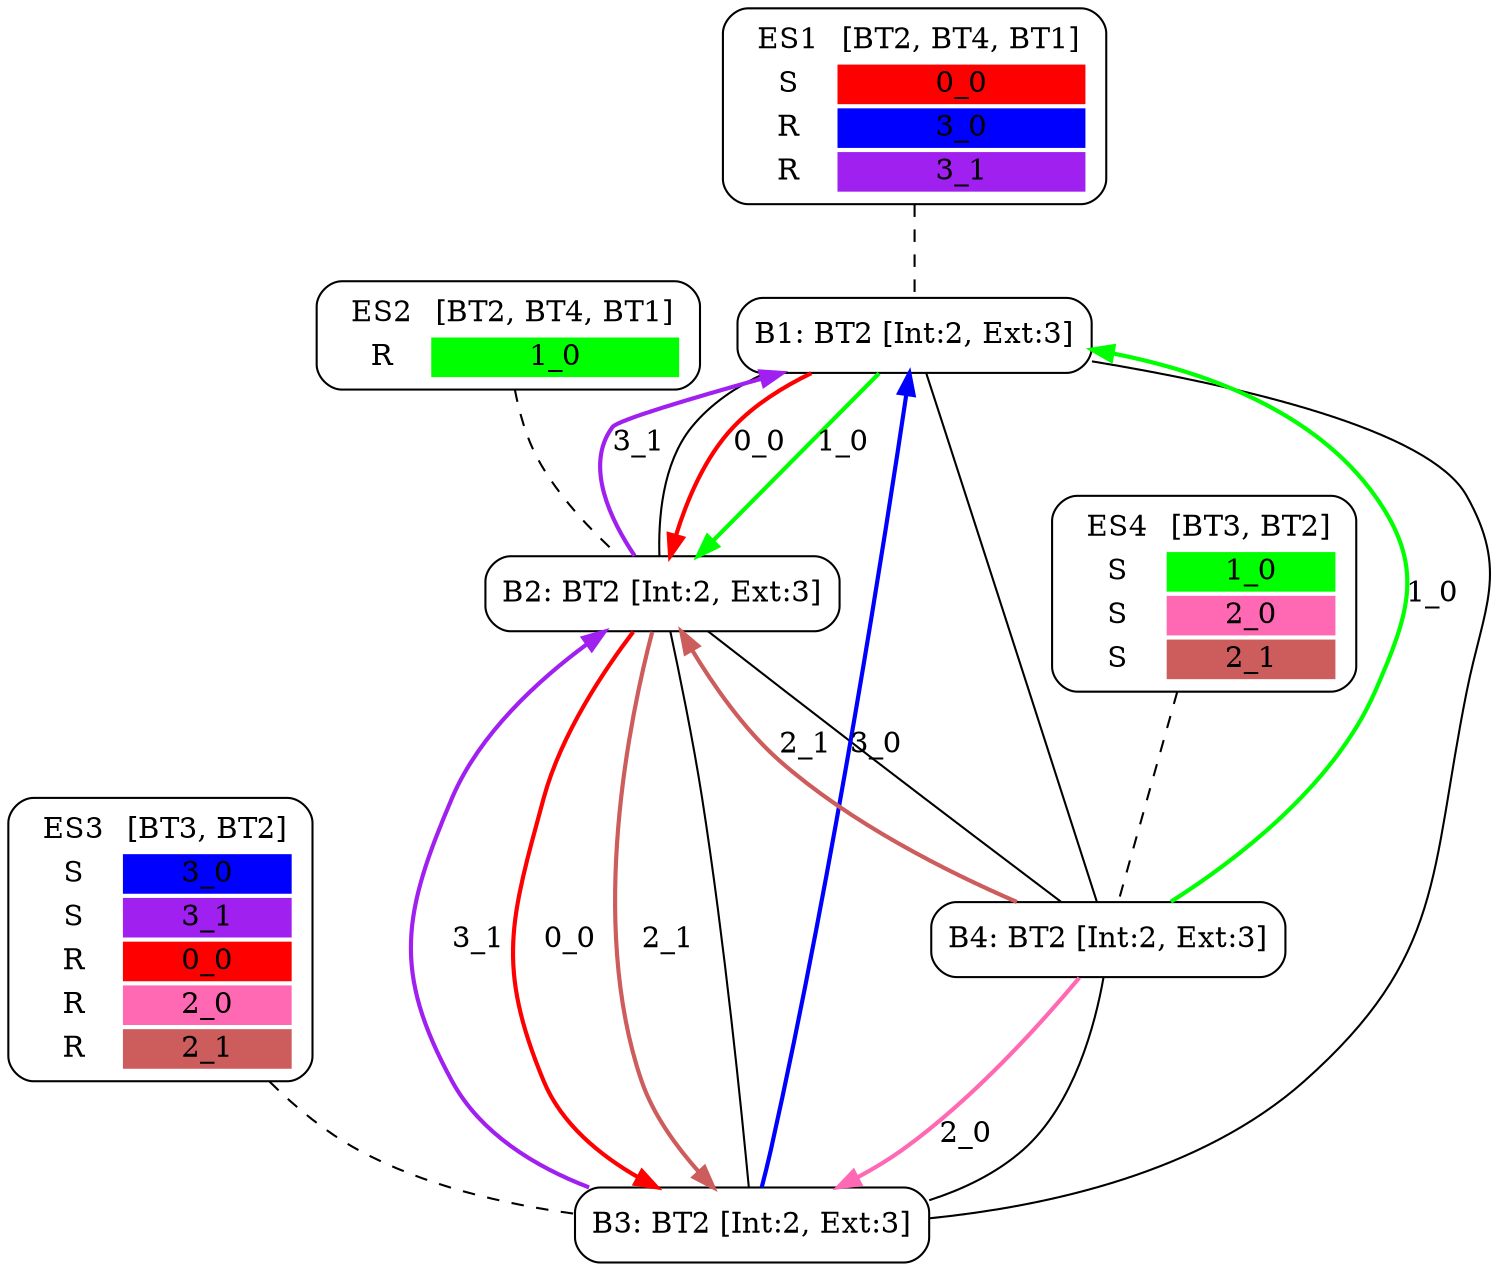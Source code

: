digraph network {
  ES1 [ label=<<TABLE  BORDER="0"><TR> <TD ALIGN="CENTER" BORDER="0"> ES1 </TD> <TD>[BT2, BT4, BT1]</TD> </TR><TR><TD>S</TD><TD BGCOLOR="red">0_0</TD></TR>
<TR><TD>R</TD><TD BGCOLOR="blue">3_0</TD></TR>
<TR><TD>R</TD><TD BGCOLOR="purple">3_1</TD></TR>
</TABLE>> shape="box" style="rounded" ];
  ES2 [ label=<<TABLE  BORDER="0"><TR> <TD ALIGN="CENTER" BORDER="0"> ES2 </TD> <TD>[BT2, BT4, BT1]</TD> </TR><TR><TD>R</TD><TD BGCOLOR="green">1_0</TD></TR>
</TABLE>> shape="box" style="rounded" ];
  ES3 [ label=<<TABLE  BORDER="0"><TR> <TD ALIGN="CENTER" BORDER="0"> ES3 </TD> <TD>[BT3, BT2]</TD> </TR><TR><TD>S</TD><TD BGCOLOR="blue">3_0</TD></TR>
<TR><TD>S</TD><TD BGCOLOR="purple">3_1</TD></TR>
<TR><TD>R</TD><TD BGCOLOR="red">0_0</TD></TR>
<TR><TD>R</TD><TD BGCOLOR="hotpink">2_0</TD></TR>
<TR><TD>R</TD><TD BGCOLOR="indianred">2_1</TD></TR>
</TABLE>> shape="box" style="rounded" ];
  ES4 [ label=<<TABLE  BORDER="0"><TR> <TD ALIGN="CENTER" BORDER="0"> ES4 </TD> <TD>[BT3, BT2]</TD> </TR><TR><TD>S</TD><TD BGCOLOR="green">1_0</TD></TR>
<TR><TD>S</TD><TD BGCOLOR="hotpink">2_0</TD></TR>
<TR><TD>S</TD><TD BGCOLOR="indianred">2_1</TD></TR>
</TABLE>> shape="box" style="rounded" ];
  B1 [ label="B1: BT2 [Int:2, Ext:3]" shape="box" style="rounded" ];
  B2 [ label="B2: BT2 [Int:2, Ext:3]" shape="box" style="rounded" ];
  B3 [ label="B3: BT2 [Int:2, Ext:3]" shape="box" style="rounded" ];
  B4 [ label="B4: BT2 [Int:2, Ext:3]" shape="box" style="rounded" ];
  ES1 -> B1 [ style="dashed" arrowhead="none" ];
  ES2 -> B2 [ style="dashed" arrowhead="none" ];
  ES3 -> B3 [ style="dashed" arrowhead="none" ];
  ES4 -> B4 [ style="dashed" arrowhead="none" ];
  B1 -> B2 [ arrowhead="none" ];
  B1 -> B3 [ arrowhead="none" ];
  B1 -> B4 [ arrowhead="none" ];
  B2 -> B3 [ arrowhead="none" ];
  B2 -> B4 [ arrowhead="none" ];
  B3 -> B4 [ arrowhead="none" ];
  B1 -> B2 [ label="0_0" color="red" style="bold" ];
  B2 -> B3 [ label="0_0" color="red" style="bold" ];
  B4 -> B1 [ label="1_0" color="green" style="bold" ];
  B1 -> B2 [ label="1_0" color="green" style="bold" ];
  B4 -> B3 [ label="2_0" color="hotpink" style="bold" ];
  B4 -> B2 [ label="2_1" color="indianred" style="bold" ];
  B2 -> B3 [ label="2_1" color="indianred" style="bold" ];
  B3 -> B1 [ label="3_0" color="blue" style="bold" ];
  B3 -> B2 [ label="3_1" color="purple" style="bold" ];
  B2 -> B1 [ label="3_1" color="purple" style="bold" ];
}
